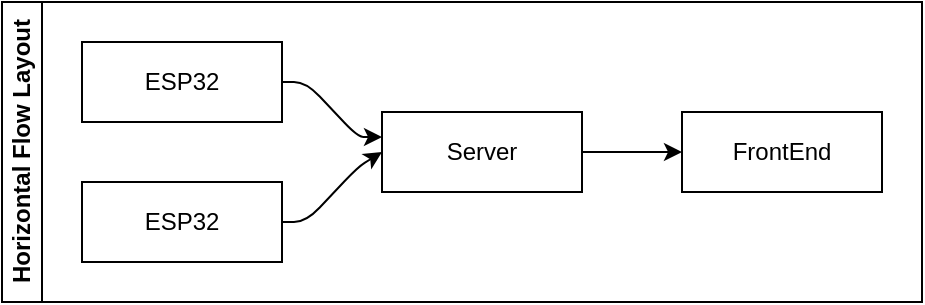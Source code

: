 <mxfile version="26.1.1">
  <diagram name="Page-1" id="4xfQ2MLht4sYgVVxXMw-">
    <mxGraphModel dx="903" dy="499" grid="1" gridSize="10" guides="1" tooltips="1" connect="1" arrows="1" fold="1" page="1" pageScale="1" pageWidth="827" pageHeight="1169" math="0" shadow="0">
      <root>
        <mxCell id="0" />
        <mxCell id="1" parent="0" />
        <mxCell id="aVhCBYOH4ArjlUJ8OEMJ-1" value="Horizontal Flow Layout" style="swimlane;html=1;startSize=20;horizontal=0;childLayout=flowLayout;flowOrientation=west;resizable=0;interRankCellSpacing=50;containerType=tree;fontSize=12;" vertex="1" parent="1">
          <mxGeometry x="150" y="130" width="460" height="150" as="geometry" />
        </mxCell>
        <mxCell id="aVhCBYOH4ArjlUJ8OEMJ-2" value="ESP32" style="whiteSpace=wrap;html=1;" vertex="1" parent="aVhCBYOH4ArjlUJ8OEMJ-1">
          <mxGeometry x="40" y="20" width="100" height="40" as="geometry" />
        </mxCell>
        <mxCell id="aVhCBYOH4ArjlUJ8OEMJ-5" value="Server" style="whiteSpace=wrap;html=1;" vertex="1" parent="aVhCBYOH4ArjlUJ8OEMJ-1">
          <mxGeometry x="190" y="55" width="100" height="40" as="geometry" />
        </mxCell>
        <mxCell id="aVhCBYOH4ArjlUJ8OEMJ-6" value="" style="html=1;rounded=1;curved=0;sourcePerimeterSpacing=0;targetPerimeterSpacing=0;startSize=6;endSize=6;noEdgeStyle=1;orthogonal=1;" edge="1" parent="aVhCBYOH4ArjlUJ8OEMJ-1" source="aVhCBYOH4ArjlUJ8OEMJ-2" target="aVhCBYOH4ArjlUJ8OEMJ-5">
          <mxGeometry relative="1" as="geometry">
            <Array as="points">
              <mxPoint x="152" y="40" />
              <mxPoint x="178" y="67.5" />
            </Array>
          </mxGeometry>
        </mxCell>
        <mxCell id="aVhCBYOH4ArjlUJ8OEMJ-7" value="FrontEnd" style="whiteSpace=wrap;html=1;" vertex="1" parent="aVhCBYOH4ArjlUJ8OEMJ-1">
          <mxGeometry x="340" y="55" width="100" height="40" as="geometry" />
        </mxCell>
        <mxCell id="aVhCBYOH4ArjlUJ8OEMJ-9" value="" style="html=1;rounded=1;curved=0;sourcePerimeterSpacing=0;targetPerimeterSpacing=0;startSize=6;endSize=6;noEdgeStyle=1;orthogonal=1;" edge="1" parent="aVhCBYOH4ArjlUJ8OEMJ-1" source="aVhCBYOH4ArjlUJ8OEMJ-5" target="aVhCBYOH4ArjlUJ8OEMJ-7">
          <mxGeometry relative="1" as="geometry">
            <Array as="points">
              <mxPoint x="302" y="75" />
              <mxPoint x="328" y="75" />
            </Array>
          </mxGeometry>
        </mxCell>
        <mxCell id="aVhCBYOH4ArjlUJ8OEMJ-10" value="" style="html=1;rounded=1;curved=0;sourcePerimeterSpacing=0;targetPerimeterSpacing=0;startSize=6;endSize=6;noEdgeStyle=1;orthogonal=1;entryX=0;entryY=0.5;entryDx=0;entryDy=0;" edge="1" target="aVhCBYOH4ArjlUJ8OEMJ-5" source="aVhCBYOH4ArjlUJ8OEMJ-11" parent="aVhCBYOH4ArjlUJ8OEMJ-1">
          <mxGeometry relative="1" as="geometry">
            <mxPoint x="690" y="398" as="sourcePoint" />
            <Array as="points">
              <mxPoint x="152" y="110" />
              <mxPoint x="178" y="82.5" />
            </Array>
          </mxGeometry>
        </mxCell>
        <mxCell id="aVhCBYOH4ArjlUJ8OEMJ-11" value="ESP32" style="whiteSpace=wrap;html=1;" vertex="1" parent="aVhCBYOH4ArjlUJ8OEMJ-1">
          <mxGeometry x="40" y="90" width="100" height="40" as="geometry" />
        </mxCell>
      </root>
    </mxGraphModel>
  </diagram>
</mxfile>
